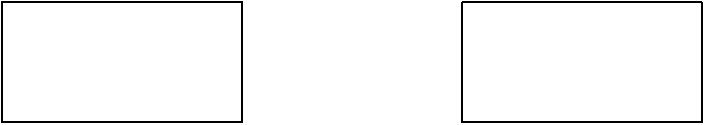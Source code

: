 <mxfile>
    <diagram id="bmmf62u6IQvtB1SOctbx" name="Page-1">
        <mxGraphModel dx="526" dy="277" grid="1" gridSize="10" guides="1" tooltips="1" connect="1" arrows="1" fold="1" page="1" pageScale="1" pageWidth="850" pageHeight="1100" math="0" shadow="0">
            <root>
                <mxCell id="0"/>
                <mxCell id="1" parent="0"/>
                <mxCell id="2" value="" style="rounded=0;whiteSpace=wrap;html=1;" vertex="1" parent="1">
                    <mxGeometry x="100" y="50" width="120" height="60" as="geometry"/>
                </mxCell>
                <mxCell id="3" value="" style="swimlane;startSize=0;" vertex="1" parent="1">
                    <mxGeometry x="330" y="50" width="120" height="60" as="geometry"/>
                </mxCell>
            </root>
        </mxGraphModel>
    </diagram>
</mxfile>